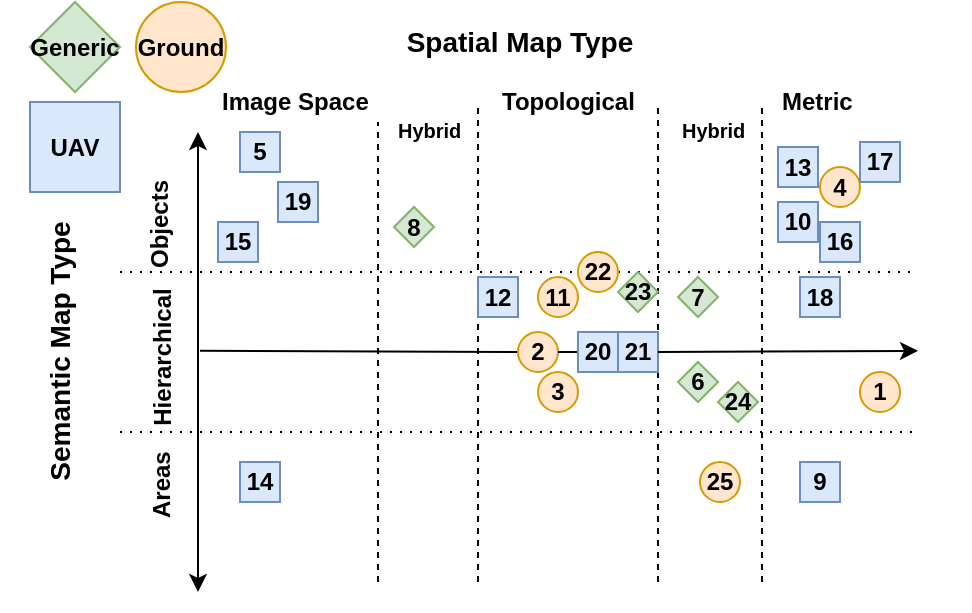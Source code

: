 <mxfile version="13.8.0" type="device"><diagram id="YPVimAneKIUYx_JenfQ0" name="Page-1"><mxGraphModel dx="715" dy="1601" grid="1" gridSize="10" guides="1" tooltips="1" connect="1" arrows="1" fold="1" page="1" pageScale="1" pageWidth="827" pageHeight="1169" math="0" shadow="0"><root><mxCell id="0"/><mxCell id="1" parent="0"/><mxCell id="NWJRLiPRZjtaJ7masJR5-8" value="Spatial Map Type" style="text;html=1;strokeColor=none;fillColor=none;align=center;verticalAlign=middle;whiteSpace=wrap;rounded=0;fontSize=14;fontStyle=1" parent="1" vertex="1"><mxGeometry x="921" y="-10" width="320" height="40" as="geometry"/></mxCell><mxCell id="mSvlbAj-g8XIOACwiNY0-82" value="Ground" style="ellipse;whiteSpace=wrap;html=1;aspect=fixed;fontSize=12;align=center;fontStyle=1;fillColor=#ffe6cc;strokeColor=#d79b00;" parent="1" vertex="1"><mxGeometry x="889" y="-10" width="45" height="45" as="geometry"/></mxCell><mxCell id="mSvlbAj-g8XIOACwiNY0-83" value="UAV" style="square;whiteSpace=wrap;html=1;aspect=fixed;fontSize=12;align=center;fontStyle=1;fillColor=#dae8fc;strokeColor=#6c8ebf;" parent="1" vertex="1"><mxGeometry x="836" y="40" width="45" height="45" as="geometry"/></mxCell><mxCell id="mSvlbAj-g8XIOACwiNY0-84" value="Generic" style="rhombus;whiteSpace=wrap;html=1;aspect=fixed;fontSize=12;align=center;fontStyle=1;fillColor=#d5e8d4;strokeColor=#82b366;" parent="1" vertex="1"><mxGeometry x="836" y="-10" width="45" height="45" as="geometry"/></mxCell><mxCell id="NWJRLiPRZjtaJ7masJR5-1" value="Semantic Map Type" style="text;html=1;strokeColor=none;fillColor=none;align=center;verticalAlign=middle;whiteSpace=wrap;rounded=0;fontSize=14;fontStyle=1;horizontal=0;" parent="1" vertex="1"><mxGeometry x="821" y="92.5" width="60" height="145" as="geometry"/></mxCell><mxCell id="NWJRLiPRZjtaJ7masJR5-2" value="Objects" style="text;html=1;strokeColor=none;fillColor=none;align=left;verticalAlign=middle;whiteSpace=wrap;rounded=0;fontSize=12;fontStyle=1;horizontal=0;" parent="1" vertex="1"><mxGeometry x="881" y="75" width="40" height="50" as="geometry"/></mxCell><mxCell id="NWJRLiPRZjtaJ7masJR5-3" value="Hierarchical" style="text;html=1;strokeColor=none;fillColor=none;align=center;verticalAlign=bottom;whiteSpace=wrap;rounded=0;fontSize=12;fontStyle=1;horizontal=0;" parent="1" vertex="1"><mxGeometry x="889" y="127.5" width="22" height="80" as="geometry"/></mxCell><mxCell id="NWJRLiPRZjtaJ7masJR5-4" value="Areas" style="text;html=1;strokeColor=none;fillColor=none;align=left;verticalAlign=bottom;whiteSpace=wrap;rounded=0;fontSize=12;fontStyle=1;horizontal=0;" parent="1" vertex="1"><mxGeometry x="891" y="210" width="20" height="40" as="geometry"/></mxCell><mxCell id="NWJRLiPRZjtaJ7masJR5-5" value="" style="endArrow=none;dashed=1;html=1;fontSize=12;dashPattern=1 4;" parent="1" edge="1"><mxGeometry width="50" height="50" relative="1" as="geometry"><mxPoint x="881" y="205" as="sourcePoint"/><mxPoint x="1280" y="205" as="targetPoint"/></mxGeometry></mxCell><mxCell id="NWJRLiPRZjtaJ7masJR5-6" value="" style="endArrow=none;dashed=1;html=1;fontSize=12;dashPattern=1 4;" parent="1" source="NWJRLiPRZjtaJ7masJR5-34" edge="1"><mxGeometry width="50" height="50" relative="1" as="geometry"><mxPoint x="881" y="125" as="sourcePoint"/><mxPoint x="1280" y="125" as="targetPoint"/></mxGeometry></mxCell><mxCell id="NWJRLiPRZjtaJ7masJR5-7" value="" style="endArrow=classic;html=1;startArrow=classic;startFill=1;endFill=1;" parent="1" edge="1"><mxGeometry width="50" height="50" relative="1" as="geometry"><mxPoint x="920" y="55" as="sourcePoint"/><mxPoint x="920" y="285" as="targetPoint"/></mxGeometry></mxCell><mxCell id="NWJRLiPRZjtaJ7masJR5-9" value="Image Space" style="text;html=1;strokeColor=none;fillColor=none;align=left;verticalAlign=middle;whiteSpace=wrap;rounded=0;fontSize=12;fontStyle=1" parent="1" vertex="1"><mxGeometry x="930" y="20" width="88" height="40" as="geometry"/></mxCell><mxCell id="NWJRLiPRZjtaJ7masJR5-10" value="Topological" style="text;html=1;strokeColor=none;fillColor=none;align=left;verticalAlign=middle;whiteSpace=wrap;rounded=0;fontSize=12;fontStyle=1" parent="1" vertex="1"><mxGeometry x="1070" y="20" width="76" height="40" as="geometry"/></mxCell><mxCell id="NWJRLiPRZjtaJ7masJR5-11" value="Metric" style="text;html=1;strokeColor=none;fillColor=none;align=left;verticalAlign=middle;whiteSpace=wrap;rounded=0;fontSize=12;fontStyle=1" parent="1" vertex="1"><mxGeometry x="1210" y="25" width="96" height="30" as="geometry"/></mxCell><mxCell id="NWJRLiPRZjtaJ7masJR5-12" value="Hybrid" style="text;html=1;strokeColor=none;fillColor=none;align=left;verticalAlign=bottom;whiteSpace=wrap;rounded=0;fontSize=10;fontStyle=1;horizontal=1;" parent="1" vertex="1"><mxGeometry x="1018" y="40" width="42" height="22.5" as="geometry"/></mxCell><mxCell id="NWJRLiPRZjtaJ7masJR5-13" value="Hybrid" style="text;html=1;strokeColor=none;fillColor=none;align=left;verticalAlign=bottom;whiteSpace=wrap;rounded=0;fontSize=10;fontStyle=1;horizontal=1;" parent="1" vertex="1"><mxGeometry x="1160" y="40" width="42" height="22.5" as="geometry"/></mxCell><mxCell id="NWJRLiPRZjtaJ7masJR5-14" value="" style="endArrow=none;dashed=1;html=1;fontSize=12;" parent="1" edge="1"><mxGeometry width="50" height="50" relative="1" as="geometry"><mxPoint x="1010" y="280" as="sourcePoint"/><mxPoint x="1010" y="50" as="targetPoint"/></mxGeometry></mxCell><mxCell id="NWJRLiPRZjtaJ7masJR5-15" value="" style="endArrow=none;dashed=1;html=1;fontSize=12;" parent="1" edge="1"><mxGeometry width="50" height="50" relative="1" as="geometry"><mxPoint x="1060" y="280" as="sourcePoint"/><mxPoint x="1060" y="40" as="targetPoint"/></mxGeometry></mxCell><mxCell id="NWJRLiPRZjtaJ7masJR5-16" value="" style="endArrow=none;dashed=1;html=1;fontSize=12;" parent="1" edge="1"><mxGeometry width="50" height="50" relative="1" as="geometry"><mxPoint x="1150" y="280" as="sourcePoint"/><mxPoint x="1150" y="40" as="targetPoint"/></mxGeometry></mxCell><mxCell id="NWJRLiPRZjtaJ7masJR5-17" value="" style="endArrow=none;dashed=1;html=1;fontSize=12;" parent="1" edge="1"><mxGeometry width="50" height="50" relative="1" as="geometry"><mxPoint x="1202" y="280" as="sourcePoint"/><mxPoint x="1202" y="40" as="targetPoint"/></mxGeometry></mxCell><mxCell id="NWJRLiPRZjtaJ7masJR5-19" style="rounded=0;orthogonalLoop=1;jettySize=auto;html=1;startArrow=none;startFill=0;endArrow=none;endFill=0;fontSize=12;" parent="1" source="NWJRLiPRZjtaJ7masJR5-26" edge="1"><mxGeometry relative="1" as="geometry"><mxPoint x="921" y="164.43" as="targetPoint"/><mxPoint x="1280" y="164.43" as="sourcePoint"/></mxGeometry></mxCell><mxCell id="NWJRLiPRZjtaJ7masJR5-20" value="15" style="square;whiteSpace=wrap;html=1;aspect=fixed;fontSize=12;align=center;fontStyle=1;fillColor=#dae8fc;strokeColor=#6c8ebf;" parent="1" vertex="1"><mxGeometry x="930" y="100" width="20" height="20" as="geometry"/></mxCell><mxCell id="NWJRLiPRZjtaJ7masJR5-21" value="19" style="square;whiteSpace=wrap;html=1;aspect=fixed;fontSize=12;align=center;fontStyle=1;fillColor=#dae8fc;strokeColor=#6c8ebf;" parent="1" vertex="1"><mxGeometry x="960" y="80" width="20" height="20" as="geometry"/></mxCell><mxCell id="NWJRLiPRZjtaJ7masJR5-22" value="5" style="square;whiteSpace=wrap;html=1;aspect=fixed;fontSize=12;align=center;fontStyle=1;fillColor=#dae8fc;strokeColor=#6c8ebf;" parent="1" vertex="1"><mxGeometry x="941" y="55" width="20" height="20" as="geometry"/></mxCell><mxCell id="NWJRLiPRZjtaJ7masJR5-23" value="14" style="square;whiteSpace=wrap;html=1;aspect=fixed;fontSize=12;align=center;fontStyle=1;fillColor=#dae8fc;strokeColor=#6c8ebf;" parent="1" vertex="1"><mxGeometry x="941" y="220" width="20" height="20" as="geometry"/></mxCell><mxCell id="NWJRLiPRZjtaJ7masJR5-24" value="8" style="rhombus;whiteSpace=wrap;html=1;aspect=fixed;fontSize=12;align=center;fontStyle=1;fillColor=#d5e8d4;strokeColor=#82b366;" parent="1" vertex="1"><mxGeometry x="1018" y="92.5" width="20" height="20" as="geometry"/></mxCell><mxCell id="NWJRLiPRZjtaJ7masJR5-25" value="12" style="square;whiteSpace=wrap;html=1;aspect=fixed;fontSize=12;align=center;fontStyle=1;fillColor=#dae8fc;strokeColor=#6c8ebf;" parent="1" vertex="1"><mxGeometry x="1060" y="127.5" width="20" height="20" as="geometry"/></mxCell><mxCell id="NWJRLiPRZjtaJ7masJR5-26" value="2" style="ellipse;whiteSpace=wrap;html=1;aspect=fixed;fontSize=12;align=center;fontStyle=1;fillColor=#ffe6cc;strokeColor=#d79b00;" parent="1" vertex="1"><mxGeometry x="1080" y="155" width="20" height="20" as="geometry"/></mxCell><mxCell id="NWJRLiPRZjtaJ7masJR5-27" style="rounded=0;orthogonalLoop=1;jettySize=auto;html=1;startArrow=none;startFill=0;endArrow=none;endFill=0;fontSize=12;" parent="1" source="NWJRLiPRZjtaJ7masJR5-29" target="NWJRLiPRZjtaJ7masJR5-26" edge="1"><mxGeometry relative="1" as="geometry"><mxPoint x="921" y="164.43" as="targetPoint"/><mxPoint x="1280" y="164.43" as="sourcePoint"/></mxGeometry></mxCell><mxCell id="NWJRLiPRZjtaJ7masJR5-28" value="3" style="ellipse;whiteSpace=wrap;html=1;aspect=fixed;fontSize=12;align=center;fontStyle=1;fillColor=#ffe6cc;strokeColor=#d79b00;" parent="1" vertex="1"><mxGeometry x="1090" y="175" width="20" height="20" as="geometry"/></mxCell><mxCell id="NWJRLiPRZjtaJ7masJR5-29" value="20" style="square;whiteSpace=wrap;html=1;aspect=fixed;fontSize=12;align=center;fontStyle=1;fillColor=#dae8fc;strokeColor=#6c8ebf;" parent="1" vertex="1"><mxGeometry x="1110" y="155" width="20" height="20" as="geometry"/></mxCell><mxCell id="NWJRLiPRZjtaJ7masJR5-30" style="rounded=0;orthogonalLoop=1;jettySize=auto;html=1;startArrow=classic;startFill=1;endArrow=none;endFill=0;fontSize=12;" parent="1" source="NWJRLiPRZjtaJ7masJR5-31" target="NWJRLiPRZjtaJ7masJR5-29" edge="1"><mxGeometry relative="1" as="geometry"><mxPoint x="1100" y="165.0" as="targetPoint"/><mxPoint x="1280" y="164.43" as="sourcePoint"/></mxGeometry></mxCell><mxCell id="NWJRLiPRZjtaJ7masJR5-31" value="21" style="square;whiteSpace=wrap;html=1;aspect=fixed;fontSize=12;align=center;fontStyle=1;fillColor=#dae8fc;strokeColor=#6c8ebf;" parent="1" vertex="1"><mxGeometry x="1130" y="155" width="20" height="20" as="geometry"/></mxCell><mxCell id="NWJRLiPRZjtaJ7masJR5-32" style="rounded=0;orthogonalLoop=1;jettySize=auto;html=1;startArrow=classic;startFill=1;endArrow=none;endFill=0;fontSize=12;" parent="1" target="NWJRLiPRZjtaJ7masJR5-31" edge="1"><mxGeometry relative="1" as="geometry"><mxPoint x="1130" y="165.0" as="targetPoint"/><mxPoint x="1280" y="164.43" as="sourcePoint"/></mxGeometry></mxCell><mxCell id="NWJRLiPRZjtaJ7masJR5-33" value="11" style="ellipse;whiteSpace=wrap;html=1;aspect=fixed;fontSize=12;align=center;fontStyle=1;fillColor=#ffe6cc;strokeColor=#d79b00;" parent="1" vertex="1"><mxGeometry x="1090" y="127.5" width="20" height="20" as="geometry"/></mxCell><mxCell id="NWJRLiPRZjtaJ7masJR5-34" value="22" style="ellipse;whiteSpace=wrap;html=1;aspect=fixed;fontSize=12;align=center;fontStyle=1;fillColor=#ffe6cc;strokeColor=#d79b00;" parent="1" vertex="1"><mxGeometry x="1110" y="115" width="20" height="20" as="geometry"/></mxCell><mxCell id="NWJRLiPRZjtaJ7masJR5-35" value="" style="endArrow=none;dashed=1;html=1;fontSize=12;dashPattern=1 4;" parent="1" target="NWJRLiPRZjtaJ7masJR5-34" edge="1"><mxGeometry width="50" height="50" relative="1" as="geometry"><mxPoint x="881" y="125.0" as="sourcePoint"/><mxPoint x="1280" y="125.0" as="targetPoint"/></mxGeometry></mxCell><mxCell id="NWJRLiPRZjtaJ7masJR5-36" value="23" style="rhombus;whiteSpace=wrap;html=1;aspect=fixed;fontSize=12;align=center;fontStyle=1;fillColor=#d5e8d4;strokeColor=#82b366;" parent="1" vertex="1"><mxGeometry x="1130" y="125" width="20" height="20" as="geometry"/></mxCell><mxCell id="NWJRLiPRZjtaJ7masJR5-37" value="7" style="rhombus;whiteSpace=wrap;html=1;aspect=fixed;fontSize=12;align=center;fontStyle=1;fillColor=#d5e8d4;strokeColor=#82b366;" parent="1" vertex="1"><mxGeometry x="1160" y="127.5" width="20" height="20" as="geometry"/></mxCell><mxCell id="NWJRLiPRZjtaJ7masJR5-38" value="6" style="rhombus;whiteSpace=wrap;html=1;aspect=fixed;fontSize=12;align=center;fontStyle=1;fillColor=#d5e8d4;strokeColor=#82b366;" parent="1" vertex="1"><mxGeometry x="1160" y="170" width="20" height="20" as="geometry"/></mxCell><mxCell id="NWJRLiPRZjtaJ7masJR5-39" value="24" style="rhombus;whiteSpace=wrap;html=1;aspect=fixed;fontSize=12;align=center;fontStyle=1;fillColor=#d5e8d4;strokeColor=#82b366;" parent="1" vertex="1"><mxGeometry x="1180" y="180" width="20" height="20" as="geometry"/></mxCell><mxCell id="NWJRLiPRZjtaJ7masJR5-40" value="25" style="ellipse;whiteSpace=wrap;html=1;aspect=fixed;fontSize=12;align=center;fontStyle=1;fillColor=#ffe6cc;strokeColor=#d79b00;" parent="1" vertex="1"><mxGeometry x="1171" y="220" width="20" height="20" as="geometry"/></mxCell><mxCell id="NWJRLiPRZjtaJ7masJR5-41" value="9" style="square;whiteSpace=wrap;html=1;aspect=fixed;fontSize=12;align=center;fontStyle=1;fillColor=#dae8fc;strokeColor=#6c8ebf;" parent="1" vertex="1"><mxGeometry x="1221" y="220" width="20" height="20" as="geometry"/></mxCell><mxCell id="NWJRLiPRZjtaJ7masJR5-42" value="1" style="ellipse;whiteSpace=wrap;html=1;aspect=fixed;fontSize=12;align=center;fontStyle=1;fillColor=#ffe6cc;strokeColor=#d79b00;" parent="1" vertex="1"><mxGeometry x="1251" y="175" width="20" height="20" as="geometry"/></mxCell><mxCell id="NWJRLiPRZjtaJ7masJR5-43" value="18" style="square;whiteSpace=wrap;html=1;aspect=fixed;fontSize=12;align=center;fontStyle=1;fillColor=#dae8fc;strokeColor=#6c8ebf;" parent="1" vertex="1"><mxGeometry x="1221" y="127.5" width="20" height="20" as="geometry"/></mxCell><mxCell id="NWJRLiPRZjtaJ7masJR5-45" value="13" style="square;whiteSpace=wrap;html=1;aspect=fixed;fontSize=12;align=center;fontStyle=1;fillColor=#dae8fc;strokeColor=#6c8ebf;" parent="1" vertex="1"><mxGeometry x="1210" y="62.5" width="20" height="20" as="geometry"/></mxCell><mxCell id="NWJRLiPRZjtaJ7masJR5-46" value="10" style="square;whiteSpace=wrap;html=1;aspect=fixed;fontSize=12;align=center;fontStyle=1;fillColor=#dae8fc;strokeColor=#6c8ebf;" parent="1" vertex="1"><mxGeometry x="1210" y="90" width="20" height="20" as="geometry"/></mxCell><mxCell id="NWJRLiPRZjtaJ7masJR5-47" value="4" style="ellipse;whiteSpace=wrap;html=1;aspect=fixed;fontSize=12;align=center;fontStyle=1;fillColor=#ffe6cc;strokeColor=#d79b00;" parent="1" vertex="1"><mxGeometry x="1231" y="72.5" width="20" height="20" as="geometry"/></mxCell><mxCell id="NWJRLiPRZjtaJ7masJR5-48" value="16" style="square;whiteSpace=wrap;html=1;aspect=fixed;fontSize=12;align=center;fontStyle=1;fillColor=#dae8fc;strokeColor=#6c8ebf;" parent="1" vertex="1"><mxGeometry x="1231" y="100" width="20" height="20" as="geometry"/></mxCell><mxCell id="NWJRLiPRZjtaJ7masJR5-49" value="17" style="square;whiteSpace=wrap;html=1;aspect=fixed;fontSize=12;align=center;fontStyle=1;fillColor=#dae8fc;strokeColor=#6c8ebf;" parent="1" vertex="1"><mxGeometry x="1251" y="60" width="20" height="20" as="geometry"/></mxCell></root></mxGraphModel></diagram></mxfile>